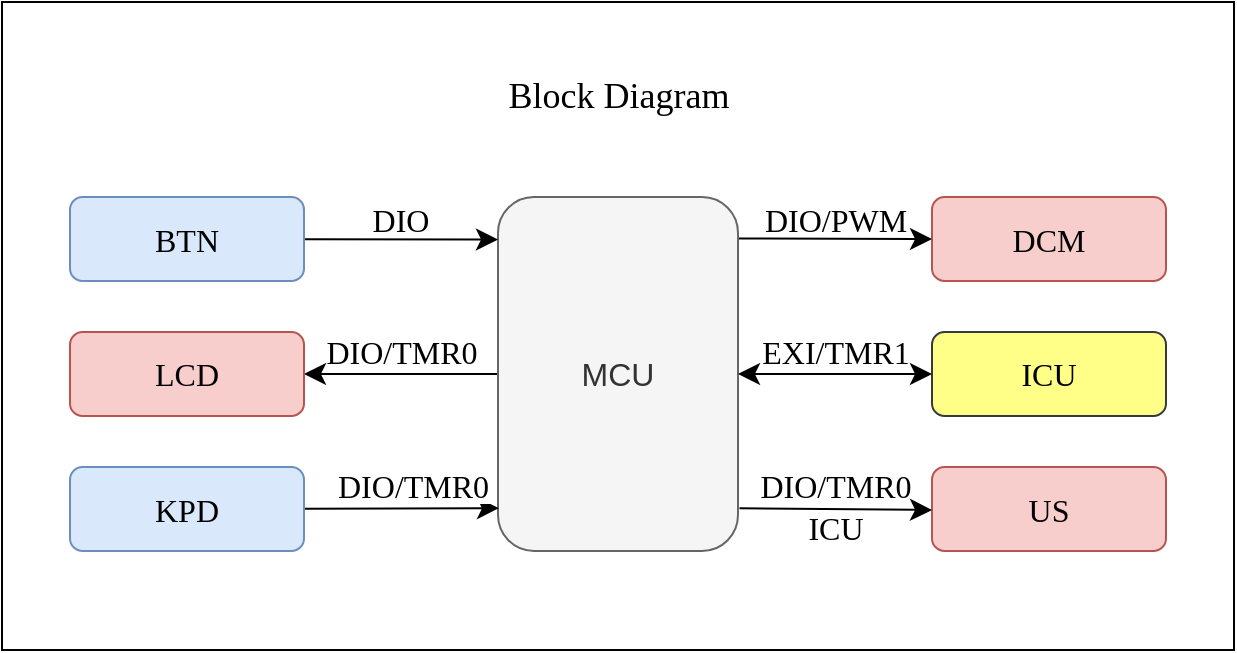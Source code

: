 <mxfile version="21.2.8" type="device">
  <diagram name="Page-1" id="_bxTskcx-uTH69s2eUzP">
    <mxGraphModel dx="1436" dy="1056" grid="0" gridSize="10" guides="1" tooltips="1" connect="1" arrows="1" fold="1" page="0" pageScale="1" pageWidth="850" pageHeight="1100" math="0" shadow="0">
      <root>
        <mxCell id="0" />
        <mxCell id="1" parent="0" />
        <mxCell id="8ipgU9KL6Nm_yaJBRG0r-20" value="" style="rounded=0;whiteSpace=wrap;html=1;fontSize=16;" parent="1" vertex="1">
          <mxGeometry x="-132" y="-316" width="616" height="324" as="geometry" />
        </mxCell>
        <mxCell id="8ipgU9KL6Nm_yaJBRG0r-8" style="edgeStyle=none;curved=1;rounded=0;orthogonalLoop=1;jettySize=auto;html=1;fontSize=12;startSize=8;endSize=8;" parent="1" source="xR_7PNV1ilyZsFhJpjoF-19" target="8ipgU9KL6Nm_yaJBRG0r-7" edge="1">
          <mxGeometry relative="1" as="geometry" />
        </mxCell>
        <mxCell id="xR_7PNV1ilyZsFhJpjoF-19" value="MCU" style="rounded=1;whiteSpace=wrap;html=1;fontSize=16;fillColor=#f5f5f5;fontColor=#333333;strokeColor=#666666;" parent="1" vertex="1">
          <mxGeometry x="116" y="-218.5" width="120" height="177" as="geometry" />
        </mxCell>
        <mxCell id="8ipgU9KL6Nm_yaJBRG0r-6" style="edgeStyle=none;curved=1;rounded=0;orthogonalLoop=1;jettySize=auto;html=1;fontSize=12;startSize=8;endSize=8;entryX=0;entryY=0.12;entryDx=0;entryDy=0;entryPerimeter=0;" parent="1" source="xR_7PNV1ilyZsFhJpjoF-20" target="xR_7PNV1ilyZsFhJpjoF-19" edge="1">
          <mxGeometry relative="1" as="geometry">
            <mxPoint x="114" y="-197" as="targetPoint" />
          </mxGeometry>
        </mxCell>
        <mxCell id="xR_7PNV1ilyZsFhJpjoF-20" value="&lt;font face=&quot;Calibri&quot;&gt;BTN&lt;/font&gt;" style="rounded=1;whiteSpace=wrap;html=1;fontSize=16;fillColor=#dae8fc;strokeColor=#6c8ebf;" parent="1" vertex="1">
          <mxGeometry x="-98" y="-218.5" width="117" height="42" as="geometry" />
        </mxCell>
        <mxCell id="xR_7PNV1ilyZsFhJpjoF-21" value="&lt;font face=&quot;Calibri&quot;&gt;DIO&lt;/font&gt;" style="text;html=1;strokeColor=none;fillColor=none;align=center;verticalAlign=middle;whiteSpace=wrap;rounded=0;fontSize=16;" parent="1" vertex="1">
          <mxGeometry x="49" y="-222" width="37" height="30" as="geometry" />
        </mxCell>
        <mxCell id="xR_7PNV1ilyZsFhJpjoF-25" value="&lt;font face=&quot;Calibri&quot; style=&quot;font-size: 18px;&quot;&gt;Block Diagram&lt;/font&gt;" style="text;html=1;strokeColor=none;fillColor=none;align=center;verticalAlign=middle;whiteSpace=wrap;rounded=0;fontSize=16;" parent="1" vertex="1">
          <mxGeometry x="16.5" y="-284" width="319" height="30" as="geometry" />
        </mxCell>
        <mxCell id="8ipgU9KL6Nm_yaJBRG0r-10" style="edgeStyle=none;curved=1;rounded=0;orthogonalLoop=1;jettySize=auto;html=1;entryX=0.004;entryY=0.879;entryDx=0;entryDy=0;entryPerimeter=0;fontSize=12;startSize=8;endSize=8;" parent="1" source="xR_7PNV1ilyZsFhJpjoF-26" target="xR_7PNV1ilyZsFhJpjoF-19" edge="1">
          <mxGeometry relative="1" as="geometry" />
        </mxCell>
        <mxCell id="xR_7PNV1ilyZsFhJpjoF-26" value="&lt;font face=&quot;Calibri&quot;&gt;KPD&lt;/font&gt;" style="rounded=1;whiteSpace=wrap;html=1;fontSize=16;fillColor=#dae8fc;strokeColor=#6c8ebf;" parent="1" vertex="1">
          <mxGeometry x="-98" y="-83.5" width="117" height="42" as="geometry" />
        </mxCell>
        <mxCell id="xR_7PNV1ilyZsFhJpjoF-28" value="&lt;font face=&quot;Calibri&quot;&gt;ICU&lt;/font&gt;" style="rounded=1;whiteSpace=wrap;html=1;fontSize=16;fillColor=#ffff88;strokeColor=#36393d;" parent="1" vertex="1">
          <mxGeometry x="333" y="-151" width="117" height="42" as="geometry" />
        </mxCell>
        <mxCell id="xR_7PNV1ilyZsFhJpjoF-35" value="" style="endArrow=classic;startArrow=classic;html=1;rounded=0;fontSize=12;startSize=8;endSize=8;curved=1;exitX=1;exitY=0.5;exitDx=0;exitDy=0;entryX=0;entryY=0.5;entryDx=0;entryDy=0;" parent="1" source="xR_7PNV1ilyZsFhJpjoF-19" target="xR_7PNV1ilyZsFhJpjoF-28" edge="1">
          <mxGeometry width="50" height="50" relative="1" as="geometry">
            <mxPoint x="266" y="-129.5" as="sourcePoint" />
            <mxPoint x="326" y="-132" as="targetPoint" />
          </mxGeometry>
        </mxCell>
        <mxCell id="xR_7PNV1ilyZsFhJpjoF-36" style="edgeStyle=none;curved=1;rounded=0;orthogonalLoop=1;jettySize=auto;html=1;exitX=0.5;exitY=0;exitDx=0;exitDy=0;fontSize=12;startSize=8;endSize=8;" parent="1" edge="1">
          <mxGeometry relative="1" as="geometry">
            <mxPoint x="-31.5" y="-291.5" as="sourcePoint" />
            <mxPoint x="-31.5" y="-291.5" as="targetPoint" />
          </mxGeometry>
        </mxCell>
        <mxCell id="8ipgU9KL6Nm_yaJBRG0r-7" value="&lt;font face=&quot;Calibri&quot;&gt;LCD&lt;/font&gt;" style="rounded=1;whiteSpace=wrap;html=1;fontSize=16;fillColor=#f8cecc;strokeColor=#b85450;" parent="1" vertex="1">
          <mxGeometry x="-98" y="-151" width="117" height="42" as="geometry" />
        </mxCell>
        <mxCell id="8ipgU9KL6Nm_yaJBRG0r-9" value="&lt;font face=&quot;Calibri&quot;&gt;DIO/TMR0&lt;/font&gt;" style="text;html=1;strokeColor=none;fillColor=none;align=center;verticalAlign=middle;whiteSpace=wrap;rounded=0;fontSize=16;" parent="1" vertex="1">
          <mxGeometry x="37.5" y="-156" width="60" height="30" as="geometry" />
        </mxCell>
        <mxCell id="8ipgU9KL6Nm_yaJBRG0r-11" value="&lt;span style=&quot;color: rgb(0, 0, 0); font-family: Calibri; font-size: 16px; font-style: normal; font-variant-ligatures: normal; font-variant-caps: normal; font-weight: 400; letter-spacing: normal; orphans: 2; text-align: center; text-indent: 0px; text-transform: none; widows: 2; word-spacing: 0px; -webkit-text-stroke-width: 0px; background-color: rgb(255, 255, 255); text-decoration-thickness: initial; text-decoration-style: initial; text-decoration-color: initial; float: none; display: inline !important;&quot;&gt;DIO/TMR0&lt;/span&gt;" style="text;whiteSpace=wrap;html=1;fontSize=16;" parent="1" vertex="1">
          <mxGeometry x="34" y="-90" width="67" height="31" as="geometry" />
        </mxCell>
        <mxCell id="8ipgU9KL6Nm_yaJBRG0r-12" value="&lt;font face=&quot;Calibri&quot;&gt;EXI/TMR1&lt;/font&gt;" style="text;html=1;strokeColor=none;fillColor=none;align=center;verticalAlign=middle;whiteSpace=wrap;rounded=0;fontSize=16;" parent="1" vertex="1">
          <mxGeometry x="255" y="-156" width="60" height="30" as="geometry" />
        </mxCell>
        <mxCell id="8ipgU9KL6Nm_yaJBRG0r-13" value="&lt;font face=&quot;Calibri&quot;&gt;DCM&lt;/font&gt;" style="rounded=1;whiteSpace=wrap;html=1;fontSize=16;fillColor=#f8cecc;strokeColor=#b85450;" parent="1" vertex="1">
          <mxGeometry x="333" y="-218.5" width="117" height="42" as="geometry" />
        </mxCell>
        <mxCell id="8ipgU9KL6Nm_yaJBRG0r-14" style="edgeStyle=none;curved=1;rounded=0;orthogonalLoop=1;jettySize=auto;html=1;fontSize=12;startSize=8;endSize=8;entryX=0;entryY=0.5;entryDx=0;entryDy=0;" parent="1" target="8ipgU9KL6Nm_yaJBRG0r-13" edge="1">
          <mxGeometry relative="1" as="geometry">
            <mxPoint x="236.5" y="-197.79" as="sourcePoint" />
            <mxPoint x="322" y="-199" as="targetPoint" />
          </mxGeometry>
        </mxCell>
        <mxCell id="8ipgU9KL6Nm_yaJBRG0r-15" value="&lt;font face=&quot;Calibri&quot;&gt;DIO/PWM&lt;/font&gt;" style="text;html=1;strokeColor=none;fillColor=none;align=center;verticalAlign=middle;whiteSpace=wrap;rounded=0;fontSize=16;" parent="1" vertex="1">
          <mxGeometry x="255" y="-222" width="60" height="30" as="geometry" />
        </mxCell>
        <mxCell id="8ipgU9KL6Nm_yaJBRG0r-16" value="&lt;font face=&quot;Calibri&quot;&gt;US&lt;/font&gt;" style="rounded=1;whiteSpace=wrap;html=1;fontSize=16;fillColor=#f8cecc;strokeColor=#b85450;" parent="1" vertex="1">
          <mxGeometry x="333" y="-83.5" width="117" height="42" as="geometry" />
        </mxCell>
        <mxCell id="8ipgU9KL6Nm_yaJBRG0r-17" style="edgeStyle=none;curved=1;rounded=0;orthogonalLoop=1;jettySize=auto;html=1;fontSize=12;startSize=8;endSize=8;entryX=0;entryY=0.512;entryDx=0;entryDy=0;entryPerimeter=0;" parent="1" target="8ipgU9KL6Nm_yaJBRG0r-16" edge="1">
          <mxGeometry relative="1" as="geometry">
            <mxPoint x="236.75" y="-62.89" as="sourcePoint" />
            <mxPoint x="330" y="-62" as="targetPoint" />
          </mxGeometry>
        </mxCell>
        <mxCell id="8ipgU9KL6Nm_yaJBRG0r-19" value="&lt;font face=&quot;Calibri&quot;&gt;DIO/TMR0&lt;/font&gt;" style="text;html=1;strokeColor=none;fillColor=none;align=center;verticalAlign=middle;whiteSpace=wrap;rounded=0;fontSize=16;" parent="1" vertex="1">
          <mxGeometry x="255" y="-89" width="60" height="30" as="geometry" />
        </mxCell>
        <mxCell id="8_xo1WM6Uad9gsGtbU2H-1" value="&lt;font face=&quot;Calibri&quot;&gt;ICU&lt;/font&gt;" style="text;html=1;strokeColor=none;fillColor=none;align=center;verticalAlign=middle;whiteSpace=wrap;rounded=0;fontSize=16;" vertex="1" parent="1">
          <mxGeometry x="255" y="-68" width="60" height="30" as="geometry" />
        </mxCell>
      </root>
    </mxGraphModel>
  </diagram>
</mxfile>
